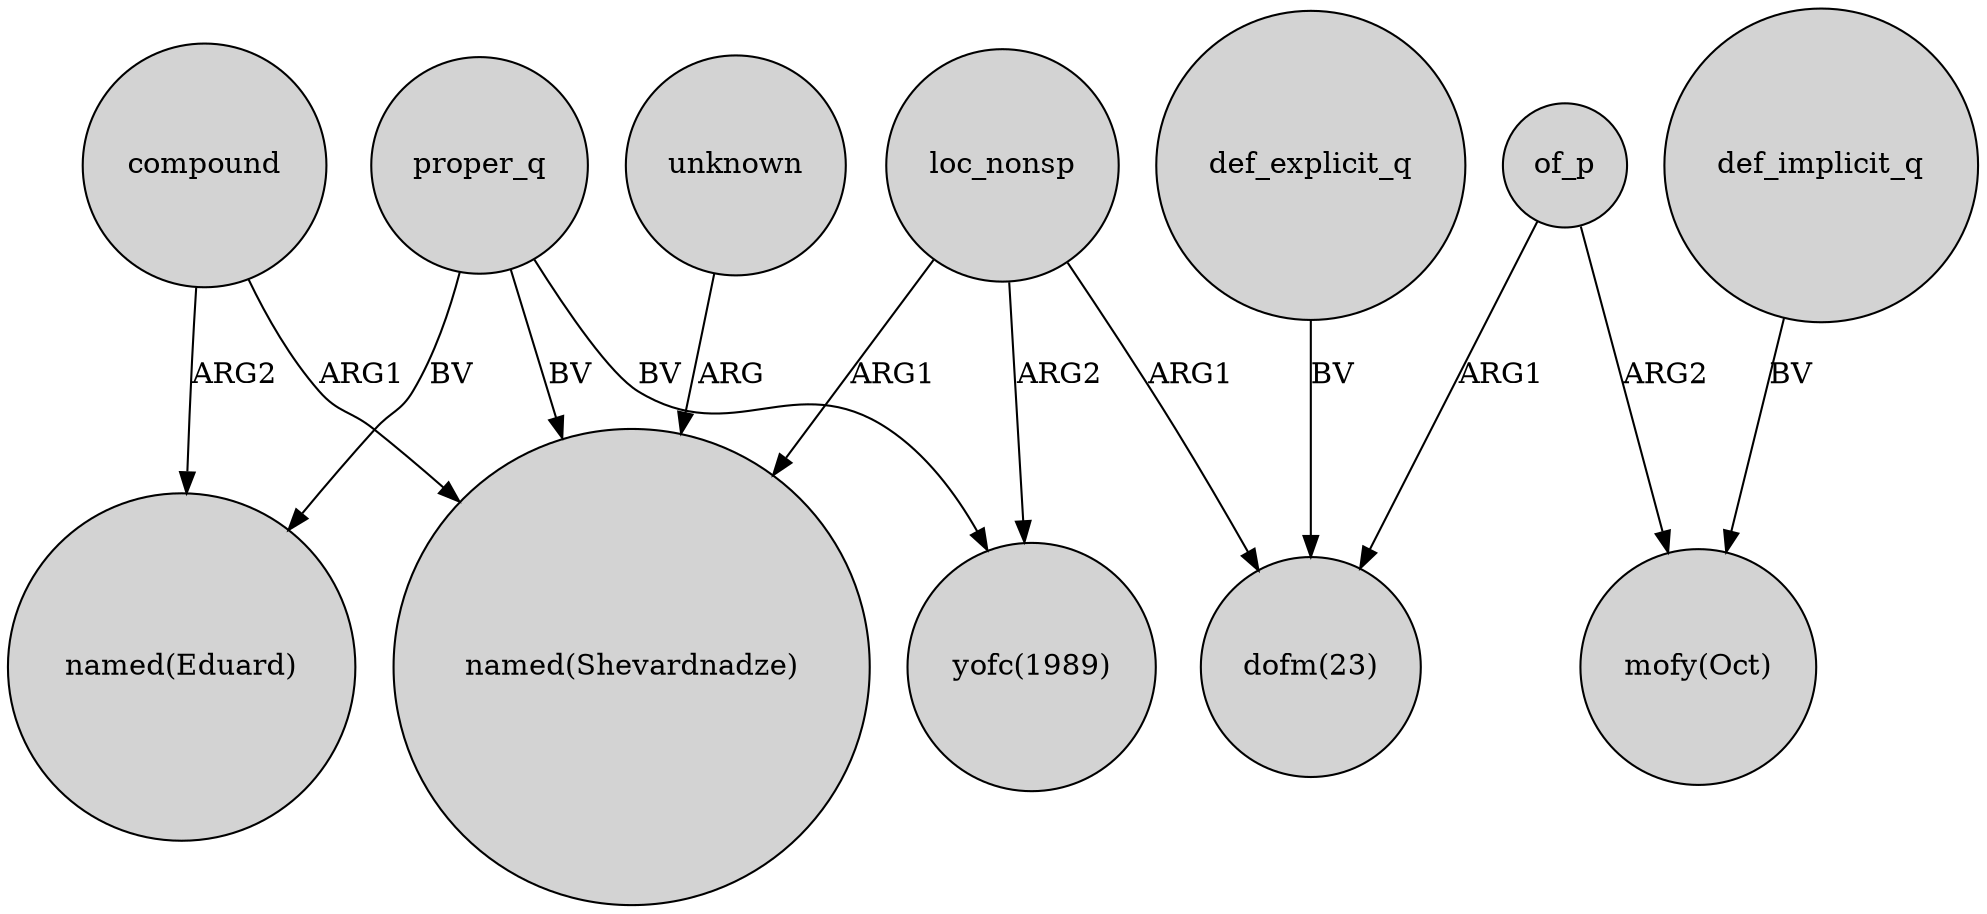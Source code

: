 digraph {
	node [shape=circle style=filled]
	loc_nonsp -> "named(Shevardnadze)" [label=ARG1]
	proper_q -> "named(Eduard)" [label=BV]
	compound -> "named(Shevardnadze)" [label=ARG1]
	compound -> "named(Eduard)" [label=ARG2]
	of_p -> "mofy(Oct)" [label=ARG2]
	of_p -> "dofm(23)" [label=ARG1]
	def_implicit_q -> "mofy(Oct)" [label=BV]
	proper_q -> "named(Shevardnadze)" [label=BV]
	proper_q -> "yofc(1989)" [label=BV]
	unknown -> "named(Shevardnadze)" [label=ARG]
	def_explicit_q -> "dofm(23)" [label=BV]
	loc_nonsp -> "dofm(23)" [label=ARG1]
	loc_nonsp -> "yofc(1989)" [label=ARG2]
}

